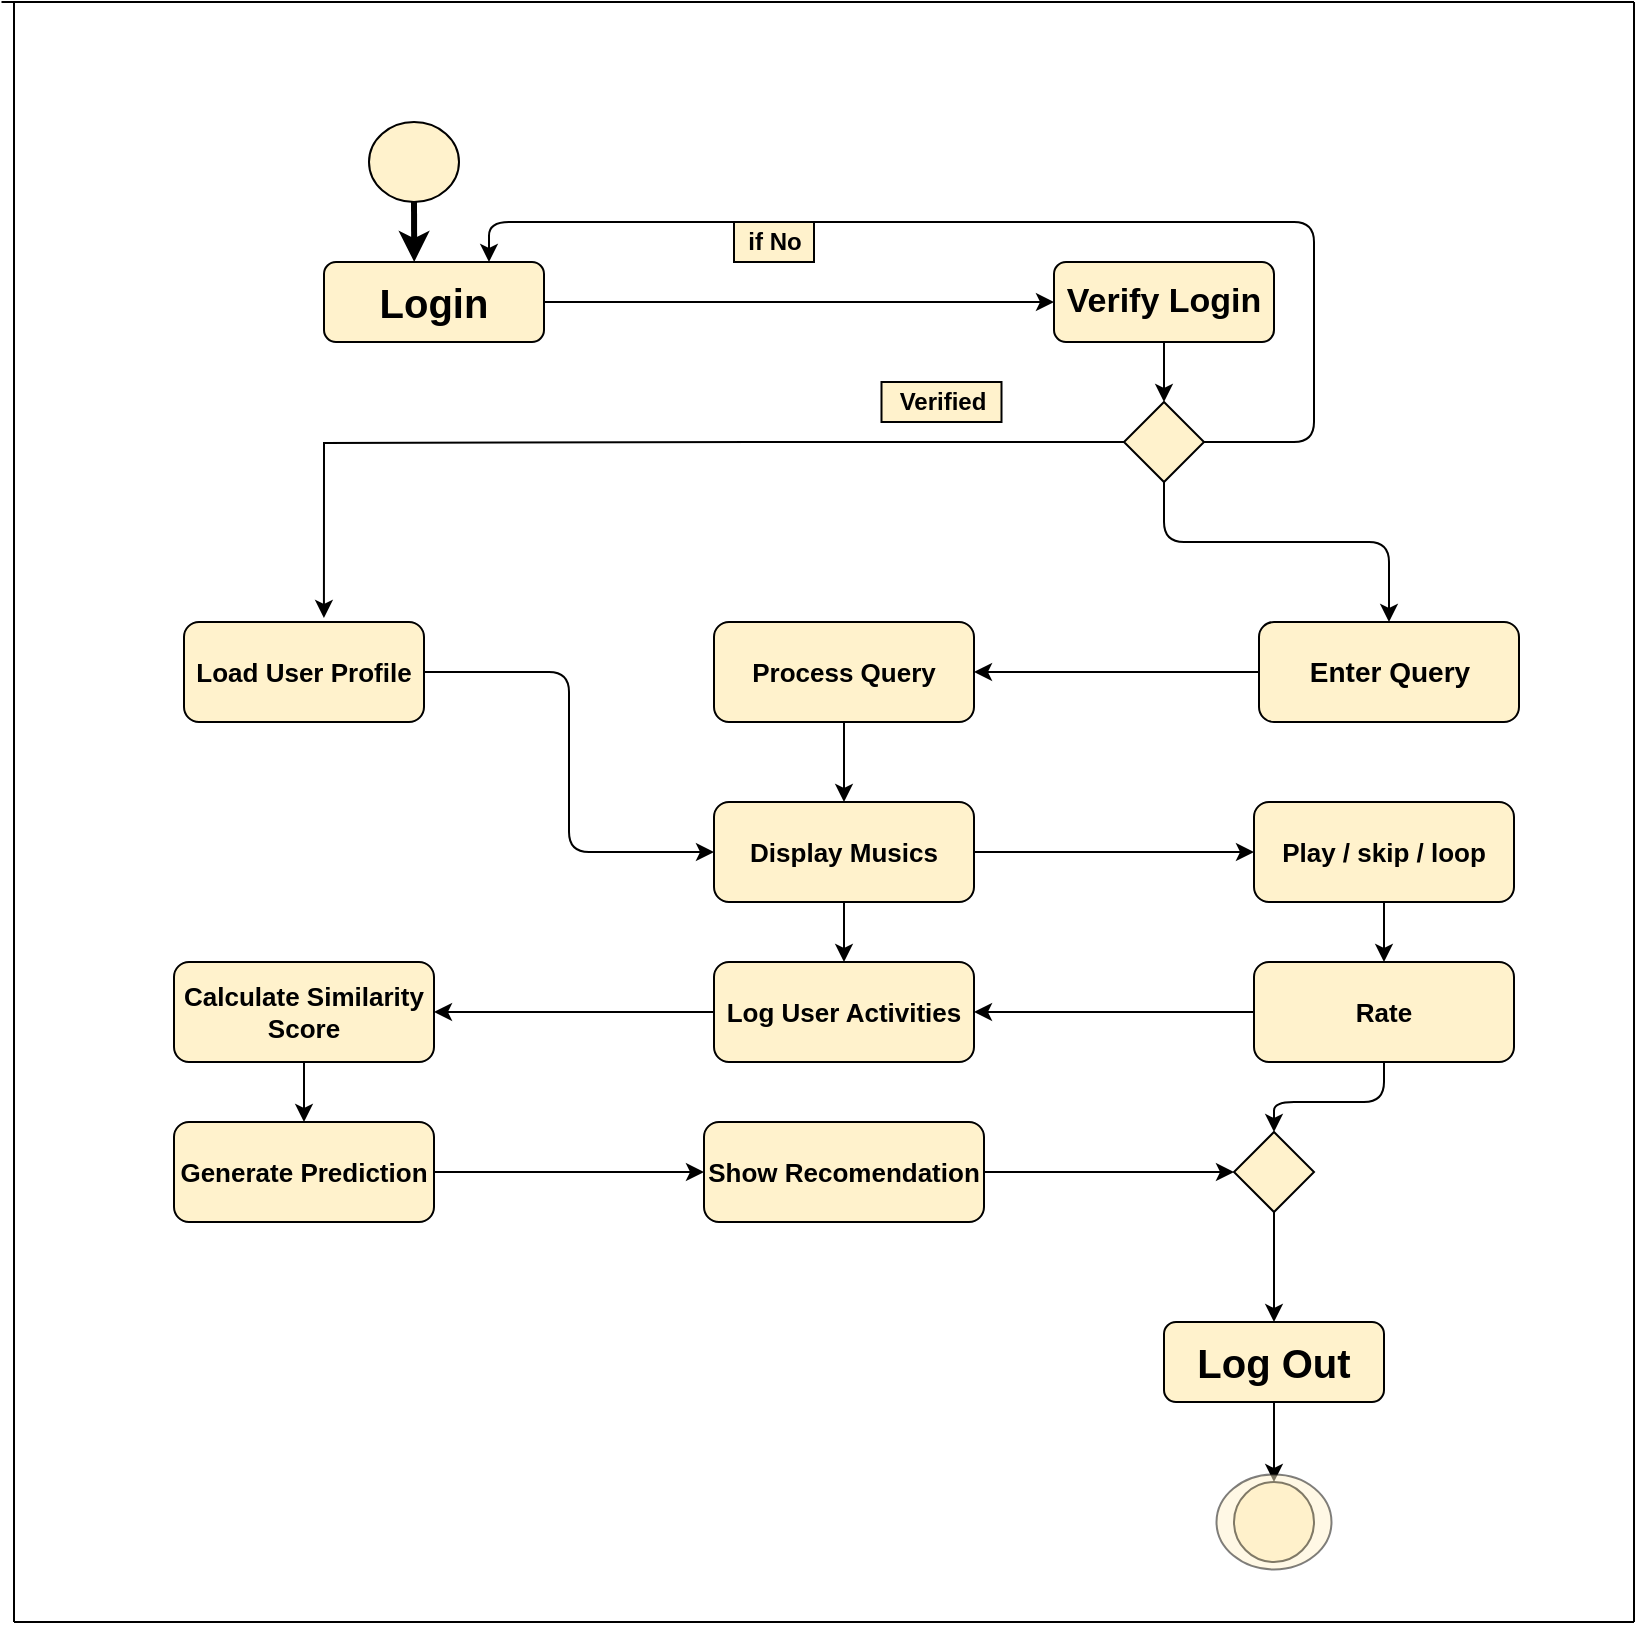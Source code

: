 <mxfile version="15.4.0" type="device"><diagram id="3eDPgxazSOQW5dzCo-uy" name="Page-1"><mxGraphModel dx="1086" dy="806" grid="1" gridSize="10" guides="1" tooltips="1" connect="1" arrows="1" fold="1" page="1" pageScale="1" pageWidth="850" pageHeight="1100" math="0" shadow="0"><root><mxCell id="0"/><mxCell id="1" parent="0"/><mxCell id="vRFvVOicLyFdkepEQHNj-4" value="" style="endArrow=none;startArrow=none;html=1;rounded=0;endFill=0;startFill=0;fontStyle=1;fillColor=#fff2cc;strokeColor=#000000;" parent="1" edge="1"><mxGeometry width="50" height="50" relative="1" as="geometry"><mxPoint x="190" y="970" as="sourcePoint"/><mxPoint x="190" y="160" as="targetPoint"/></mxGeometry></mxCell><mxCell id="vRFvVOicLyFdkepEQHNj-7" value="" style="endArrow=none;startArrow=none;html=1;rounded=0;endFill=0;startFill=0;fontStyle=1;fillColor=#fff2cc;strokeColor=#000000;" parent="1" edge="1"><mxGeometry width="50" height="50" relative="1" as="geometry"><mxPoint x="1000" y="160" as="sourcePoint"/><mxPoint x="183.75" y="160" as="targetPoint"/></mxGeometry></mxCell><mxCell id="vRFvVOicLyFdkepEQHNj-12" value="" style="ellipse;whiteSpace=wrap;html=1;fontStyle=1;fillColor=#fff2cc;strokeColor=#000000;" parent="1" vertex="1"><mxGeometry x="367.5" y="220" width="45" height="40" as="geometry"/></mxCell><mxCell id="vRFvVOicLyFdkepEQHNj-13" value="&lt;font style=&quot;font-size: 20px&quot;&gt;Login&lt;/font&gt;" style="rounded=1;whiteSpace=wrap;html=1;fontStyle=1;fillColor=#fff2cc;strokeColor=#000000;" parent="1" vertex="1"><mxGeometry x="345" y="290" width="110" height="40" as="geometry"/></mxCell><mxCell id="vRFvVOicLyFdkepEQHNj-14" value="" style="endArrow=classic;startArrow=none;html=1;rounded=0;startFill=0;entryX=0.41;entryY=-0.001;entryDx=0;entryDy=0;entryPerimeter=0;endFill=1;strokeWidth=3;fontStyle=1;exitX=0.5;exitY=1;exitDx=0;exitDy=0;fillColor=#fff2cc;strokeColor=#000000;" parent="1" source="vRFvVOicLyFdkepEQHNj-12" target="vRFvVOicLyFdkepEQHNj-13" edge="1"><mxGeometry width="50" height="50" relative="1" as="geometry"><mxPoint x="485" y="260" as="sourcePoint"/><mxPoint x="485" y="290" as="targetPoint"/></mxGeometry></mxCell><mxCell id="vRFvVOicLyFdkepEQHNj-19" value="" style="endArrow=classic;startArrow=none;html=1;rounded=0;startFill=0;endFill=1;strokeWidth=1;exitX=1;exitY=0.5;exitDx=0;exitDy=0;entryX=0;entryY=0.5;entryDx=0;entryDy=0;fontStyle=1;fillColor=#fff2cc;strokeColor=#000000;" parent="1" source="vRFvVOicLyFdkepEQHNj-13" target="vRFvVOicLyFdkepEQHNj-20" edge="1"><mxGeometry width="50" height="50" relative="1" as="geometry"><mxPoint x="485.16" y="370" as="sourcePoint"/><mxPoint x="484.85" y="388.88" as="targetPoint"/></mxGeometry></mxCell><mxCell id="l53bueu_Jw5FYvbPy1Ay-7" value="" style="edgeStyle=orthogonalEdgeStyle;curved=0;rounded=1;orthogonalLoop=1;jettySize=auto;html=1;fontStyle=1;fillColor=#fff2cc;strokeColor=#000000;" parent="1" source="vRFvVOicLyFdkepEQHNj-20" target="l53bueu_Jw5FYvbPy1Ay-5" edge="1"><mxGeometry relative="1" as="geometry"/></mxCell><mxCell id="vRFvVOicLyFdkepEQHNj-20" value="&lt;font style=&quot;font-size: 17px&quot;&gt;Verify Login&lt;/font&gt;" style="rounded=1;whiteSpace=wrap;html=1;fontStyle=1;fillColor=#fff2cc;strokeColor=#000000;" parent="1" vertex="1"><mxGeometry x="710" y="290" width="110" height="40" as="geometry"/></mxCell><mxCell id="IKdekZlUBIfJswOJwwRb-4" style="edgeStyle=orthogonalEdgeStyle;rounded=0;orthogonalLoop=1;jettySize=auto;html=1;fontStyle=1;fillColor=#fff2cc;strokeColor=#000000;entryX=0.583;entryY=-0.04;entryDx=0;entryDy=0;entryPerimeter=0;" parent="1" target="IKdekZlUBIfJswOJwwRb-5" edge="1"><mxGeometry relative="1" as="geometry"><mxPoint x="355" y="430" as="targetPoint"/><mxPoint x="560" y="380" as="sourcePoint"/></mxGeometry></mxCell><mxCell id="l53bueu_Jw5FYvbPy1Ay-8" style="edgeStyle=orthogonalEdgeStyle;curved=0;rounded=1;orthogonalLoop=1;jettySize=auto;html=1;fontStyle=1;endArrow=none;endFill=0;fillColor=#fff2cc;strokeColor=#000000;" parent="1" source="l53bueu_Jw5FYvbPy1Ay-5" edge="1"><mxGeometry relative="1" as="geometry"><mxPoint x="560" y="380" as="targetPoint"/></mxGeometry></mxCell><mxCell id="l53bueu_Jw5FYvbPy1Ay-10" style="edgeStyle=orthogonalEdgeStyle;curved=0;rounded=1;orthogonalLoop=1;jettySize=auto;html=1;entryX=0.75;entryY=0;entryDx=0;entryDy=0;fontStyle=1;fillColor=#fff2cc;strokeColor=#000000;" parent="1" source="l53bueu_Jw5FYvbPy1Ay-5" target="vRFvVOicLyFdkepEQHNj-13" edge="1"><mxGeometry relative="1" as="geometry"><Array as="points"><mxPoint x="840" y="380"/><mxPoint x="840" y="270"/><mxPoint x="427" y="270"/></Array></mxGeometry></mxCell><mxCell id="fCs2h-3cWiWpupgLl5i_-2" style="edgeStyle=orthogonalEdgeStyle;curved=0;rounded=1;orthogonalLoop=1;jettySize=auto;html=1;entryX=0.5;entryY=0;entryDx=0;entryDy=0;fillColor=#fff2cc;strokeColor=#000000;" parent="1" source="l53bueu_Jw5FYvbPy1Ay-5" target="IKdekZlUBIfJswOJwwRb-26" edge="1"><mxGeometry relative="1" as="geometry"><Array as="points"><mxPoint x="765" y="430"/><mxPoint x="878" y="430"/></Array></mxGeometry></mxCell><mxCell id="l53bueu_Jw5FYvbPy1Ay-5" value="" style="rhombus;whiteSpace=wrap;html=1;rounded=0;fontStyle=1;fillColor=#fff2cc;strokeColor=#000000;" parent="1" vertex="1"><mxGeometry x="745" y="360" width="40" height="40" as="geometry"/></mxCell><mxCell id="l53bueu_Jw5FYvbPy1Ay-9" value="Verified" style="text;html=1;align=center;verticalAlign=middle;resizable=0;points=[];autosize=1;fontStyle=1;fillColor=#fff2cc;strokeColor=#000000;" parent="1" vertex="1"><mxGeometry x="623.75" y="350" width="60" height="20" as="geometry"/></mxCell><mxCell id="l53bueu_Jw5FYvbPy1Ay-11" value="if No" style="text;html=1;align=center;verticalAlign=middle;resizable=0;points=[];autosize=1;fontStyle=1;fillColor=#fff2cc;strokeColor=#000000;" parent="1" vertex="1"><mxGeometry x="550" y="270" width="40" height="20" as="geometry"/></mxCell><mxCell id="HRR9umi-eQ0ZgmSh9ADP-23" style="edgeStyle=orthogonalEdgeStyle;curved=0;rounded=1;orthogonalLoop=1;jettySize=auto;html=1;entryX=0.5;entryY=0;entryDx=0;entryDy=0;endArrow=classic;endFill=1;fontStyle=1;fillColor=#fff2cc;strokeColor=#000000;" parent="1" source="l53bueu_Jw5FYvbPy1Ay-21" target="IKdekZlUBIfJswOJwwRb-37" edge="1"><mxGeometry relative="1" as="geometry"/></mxCell><mxCell id="l53bueu_Jw5FYvbPy1Ay-21" value="" style="rhombus;whiteSpace=wrap;html=1;rounded=0;fontStyle=1;fillColor=#fff2cc;strokeColor=#000000;" parent="1" vertex="1"><mxGeometry x="800" y="725" width="40" height="40" as="geometry"/></mxCell><mxCell id="fCs2h-3cWiWpupgLl5i_-3" style="edgeStyle=orthogonalEdgeStyle;curved=0;rounded=1;orthogonalLoop=1;jettySize=auto;html=1;entryX=0;entryY=0.5;entryDx=0;entryDy=0;fillColor=#fff2cc;strokeColor=#000000;" parent="1" source="IKdekZlUBIfJswOJwwRb-5" target="HRR9umi-eQ0ZgmSh9ADP-3" edge="1"><mxGeometry relative="1" as="geometry"/></mxCell><mxCell id="IKdekZlUBIfJswOJwwRb-5" value="&lt;font style=&quot;font-size: 13px&quot;&gt;Load User Profile&lt;/font&gt;" style="rounded=1;whiteSpace=wrap;html=1;fontStyle=1;fillColor=#fff2cc;strokeColor=#000000;" parent="1" vertex="1"><mxGeometry x="275" y="470" width="120" height="50" as="geometry"/></mxCell><mxCell id="HRR9umi-eQ0ZgmSh9ADP-4" value="" style="edgeStyle=orthogonalEdgeStyle;curved=0;rounded=1;orthogonalLoop=1;jettySize=auto;html=1;fontStyle=1;fillColor=#fff2cc;strokeColor=#000000;" parent="1" source="IKdekZlUBIfJswOJwwRb-19" target="HRR9umi-eQ0ZgmSh9ADP-3" edge="1"><mxGeometry relative="1" as="geometry"/></mxCell><mxCell id="IKdekZlUBIfJswOJwwRb-19" value="&lt;font style=&quot;font-size: 13px&quot;&gt;Process Query&lt;/font&gt;" style="rounded=1;whiteSpace=wrap;html=1;fontStyle=1;fillColor=#fff2cc;strokeColor=#000000;" parent="1" vertex="1"><mxGeometry x="540" y="470" width="130" height="50" as="geometry"/></mxCell><mxCell id="HRR9umi-eQ0ZgmSh9ADP-2" style="edgeStyle=orthogonalEdgeStyle;curved=0;rounded=1;orthogonalLoop=1;jettySize=auto;html=1;entryX=1;entryY=0.5;entryDx=0;entryDy=0;fontStyle=1;fillColor=#fff2cc;strokeColor=#000000;" parent="1" source="IKdekZlUBIfJswOJwwRb-26" target="IKdekZlUBIfJswOJwwRb-19" edge="1"><mxGeometry relative="1" as="geometry"/></mxCell><mxCell id="IKdekZlUBIfJswOJwwRb-26" value="&lt;font style=&quot;font-size: 14px&quot;&gt;Enter Query&lt;/font&gt;" style="rounded=1;whiteSpace=wrap;html=1;fontStyle=1;fillColor=#fff2cc;strokeColor=#000000;" parent="1" vertex="1"><mxGeometry x="812.5" y="470" width="130" height="50" as="geometry"/></mxCell><mxCell id="IKdekZlUBIfJswOJwwRb-40" value="" style="edgeStyle=orthogonalEdgeStyle;rounded=0;orthogonalLoop=1;jettySize=auto;html=1;fontStyle=1;fillColor=#fff2cc;strokeColor=#000000;" parent="1" source="IKdekZlUBIfJswOJwwRb-37" target="IKdekZlUBIfJswOJwwRb-39" edge="1"><mxGeometry relative="1" as="geometry"/></mxCell><mxCell id="IKdekZlUBIfJswOJwwRb-37" value="&lt;font style=&quot;font-size: 20px&quot;&gt;Log Out&lt;/font&gt;" style="rounded=1;whiteSpace=wrap;html=1;fontStyle=1;fillColor=#fff2cc;strokeColor=#000000;" parent="1" vertex="1"><mxGeometry x="765" y="820" width="110" height="40" as="geometry"/></mxCell><mxCell id="IKdekZlUBIfJswOJwwRb-39" value="" style="ellipse;whiteSpace=wrap;html=1;fontStyle=1;fillColor=#fff2cc;strokeColor=#000000;" parent="1" vertex="1"><mxGeometry x="800" y="900" width="40" height="40" as="geometry"/></mxCell><mxCell id="IKdekZlUBIfJswOJwwRb-41" value="" style="ellipse;whiteSpace=wrap;html=1;opacity=50;perimeterSpacing=0;fontStyle=1;fillColor=#fff2cc;strokeColor=#000000;" parent="1" vertex="1"><mxGeometry x="791.25" y="896.25" width="57.5" height="47.5" as="geometry"/></mxCell><mxCell id="IKdekZlUBIfJswOJwwRb-42" value="" style="endArrow=none;startArrow=none;html=1;rounded=0;endFill=0;startFill=0;fontStyle=1;fillColor=#fff2cc;strokeColor=#000000;" parent="1" edge="1"><mxGeometry width="50" height="50" relative="1" as="geometry"><mxPoint x="1000" y="970" as="sourcePoint"/><mxPoint x="1000" y="160" as="targetPoint"/></mxGeometry></mxCell><mxCell id="IKdekZlUBIfJswOJwwRb-43" value="" style="endArrow=none;startArrow=none;html=1;rounded=0;endFill=0;startFill=0;fontStyle=1;fillColor=#fff2cc;strokeColor=#000000;" parent="1" edge="1"><mxGeometry width="50" height="50" relative="1" as="geometry"><mxPoint x="1000" y="970" as="sourcePoint"/><mxPoint x="190" y="970" as="targetPoint"/></mxGeometry></mxCell><mxCell id="HRR9umi-eQ0ZgmSh9ADP-6" value="" style="edgeStyle=orthogonalEdgeStyle;curved=0;rounded=1;orthogonalLoop=1;jettySize=auto;html=1;fontStyle=1;fillColor=#fff2cc;strokeColor=#000000;" parent="1" source="HRR9umi-eQ0ZgmSh9ADP-3" target="HRR9umi-eQ0ZgmSh9ADP-5" edge="1"><mxGeometry relative="1" as="geometry"/></mxCell><mxCell id="HRR9umi-eQ0ZgmSh9ADP-8" style="edgeStyle=orthogonalEdgeStyle;curved=0;rounded=1;orthogonalLoop=1;jettySize=auto;html=1;entryX=0;entryY=0.5;entryDx=0;entryDy=0;endArrow=classic;endFill=1;fontStyle=1;fillColor=#fff2cc;strokeColor=#000000;" parent="1" source="HRR9umi-eQ0ZgmSh9ADP-3" target="HRR9umi-eQ0ZgmSh9ADP-7" edge="1"><mxGeometry relative="1" as="geometry"/></mxCell><mxCell id="HRR9umi-eQ0ZgmSh9ADP-3" value="&lt;font style=&quot;font-size: 13px&quot;&gt;Display Musics&lt;/font&gt;" style="rounded=1;whiteSpace=wrap;html=1;fontStyle=1;fillColor=#fff2cc;strokeColor=#000000;" parent="1" vertex="1"><mxGeometry x="540" y="560" width="130" height="50" as="geometry"/></mxCell><mxCell id="HRR9umi-eQ0ZgmSh9ADP-13" style="edgeStyle=orthogonalEdgeStyle;curved=0;rounded=1;orthogonalLoop=1;jettySize=auto;html=1;entryX=1;entryY=0.5;entryDx=0;entryDy=0;endArrow=classic;endFill=1;fontStyle=1;fillColor=#fff2cc;strokeColor=#000000;" parent="1" source="HRR9umi-eQ0ZgmSh9ADP-5" target="HRR9umi-eQ0ZgmSh9ADP-12" edge="1"><mxGeometry relative="1" as="geometry"/></mxCell><mxCell id="HRR9umi-eQ0ZgmSh9ADP-5" value="&lt;font style=&quot;font-size: 13px&quot;&gt;Log User Activities&lt;/font&gt;" style="rounded=1;whiteSpace=wrap;html=1;fontStyle=1;fillColor=#fff2cc;strokeColor=#000000;" parent="1" vertex="1"><mxGeometry x="540" y="640" width="130" height="50" as="geometry"/></mxCell><mxCell id="HRR9umi-eQ0ZgmSh9ADP-10" value="" style="edgeStyle=orthogonalEdgeStyle;curved=0;rounded=1;orthogonalLoop=1;jettySize=auto;html=1;endArrow=classic;endFill=1;fontStyle=1;fillColor=#fff2cc;strokeColor=#000000;" parent="1" source="HRR9umi-eQ0ZgmSh9ADP-7" target="HRR9umi-eQ0ZgmSh9ADP-9" edge="1"><mxGeometry relative="1" as="geometry"/></mxCell><mxCell id="HRR9umi-eQ0ZgmSh9ADP-7" value="&lt;font style=&quot;font-size: 13px&quot;&gt;Play / skip / loop&lt;/font&gt;" style="rounded=1;whiteSpace=wrap;html=1;fontStyle=1;fillColor=#fff2cc;strokeColor=#000000;" parent="1" vertex="1"><mxGeometry x="810" y="560" width="130" height="50" as="geometry"/></mxCell><mxCell id="HRR9umi-eQ0ZgmSh9ADP-11" style="edgeStyle=orthogonalEdgeStyle;curved=0;rounded=1;orthogonalLoop=1;jettySize=auto;html=1;entryX=1;entryY=0.5;entryDx=0;entryDy=0;endArrow=classic;endFill=1;fontStyle=1;fillColor=#fff2cc;strokeColor=#000000;" parent="1" source="HRR9umi-eQ0ZgmSh9ADP-9" target="HRR9umi-eQ0ZgmSh9ADP-5" edge="1"><mxGeometry relative="1" as="geometry"/></mxCell><mxCell id="HRR9umi-eQ0ZgmSh9ADP-19" value="" style="edgeStyle=orthogonalEdgeStyle;curved=0;rounded=1;orthogonalLoop=1;jettySize=auto;html=1;endArrow=classic;endFill=1;fontStyle=1;fillColor=#fff2cc;strokeColor=#000000;" parent="1" source="HRR9umi-eQ0ZgmSh9ADP-9" target="l53bueu_Jw5FYvbPy1Ay-21" edge="1"><mxGeometry relative="1" as="geometry"/></mxCell><mxCell id="HRR9umi-eQ0ZgmSh9ADP-9" value="&lt;font style=&quot;font-size: 13px&quot;&gt;Rate&lt;/font&gt;" style="rounded=1;whiteSpace=wrap;html=1;fontStyle=1;fillColor=#fff2cc;strokeColor=#000000;" parent="1" vertex="1"><mxGeometry x="810" y="640" width="130" height="50" as="geometry"/></mxCell><mxCell id="HRR9umi-eQ0ZgmSh9ADP-15" value="" style="edgeStyle=orthogonalEdgeStyle;curved=0;rounded=1;orthogonalLoop=1;jettySize=auto;html=1;endArrow=classic;endFill=1;fontStyle=1;fillColor=#fff2cc;strokeColor=#000000;" parent="1" source="HRR9umi-eQ0ZgmSh9ADP-12" target="HRR9umi-eQ0ZgmSh9ADP-14" edge="1"><mxGeometry relative="1" as="geometry"/></mxCell><mxCell id="HRR9umi-eQ0ZgmSh9ADP-12" value="&lt;span style=&quot;font-size: 13px&quot;&gt;Calculate Similarity Score&lt;/span&gt;" style="rounded=1;whiteSpace=wrap;html=1;fontStyle=1;fillColor=#fff2cc;strokeColor=#000000;" parent="1" vertex="1"><mxGeometry x="270" y="640" width="130" height="50" as="geometry"/></mxCell><mxCell id="HRR9umi-eQ0ZgmSh9ADP-17" style="edgeStyle=orthogonalEdgeStyle;curved=0;rounded=1;orthogonalLoop=1;jettySize=auto;html=1;entryX=0;entryY=0.5;entryDx=0;entryDy=0;endArrow=classic;endFill=1;fontStyle=1;fillColor=#fff2cc;strokeColor=#000000;" parent="1" source="HRR9umi-eQ0ZgmSh9ADP-14" target="HRR9umi-eQ0ZgmSh9ADP-16" edge="1"><mxGeometry relative="1" as="geometry"/></mxCell><mxCell id="HRR9umi-eQ0ZgmSh9ADP-14" value="&lt;span style=&quot;font-size: 13px&quot;&gt;Generate Prediction&lt;/span&gt;" style="rounded=1;whiteSpace=wrap;html=1;fontStyle=1;fillColor=#fff2cc;strokeColor=#000000;" parent="1" vertex="1"><mxGeometry x="270" y="720" width="130" height="50" as="geometry"/></mxCell><mxCell id="HRR9umi-eQ0ZgmSh9ADP-20" style="edgeStyle=orthogonalEdgeStyle;curved=0;rounded=1;orthogonalLoop=1;jettySize=auto;html=1;endArrow=classic;endFill=1;fontStyle=1;fillColor=#fff2cc;strokeColor=#000000;" parent="1" source="HRR9umi-eQ0ZgmSh9ADP-16" target="l53bueu_Jw5FYvbPy1Ay-21" edge="1"><mxGeometry relative="1" as="geometry"/></mxCell><mxCell id="HRR9umi-eQ0ZgmSh9ADP-16" value="&lt;span style=&quot;font-size: 13px&quot;&gt;Show Recomendation&lt;/span&gt;" style="rounded=1;whiteSpace=wrap;html=1;fontStyle=1;fillColor=#fff2cc;strokeColor=#000000;" parent="1" vertex="1"><mxGeometry x="535" y="720" width="140" height="50" as="geometry"/></mxCell></root></mxGraphModel></diagram></mxfile>
